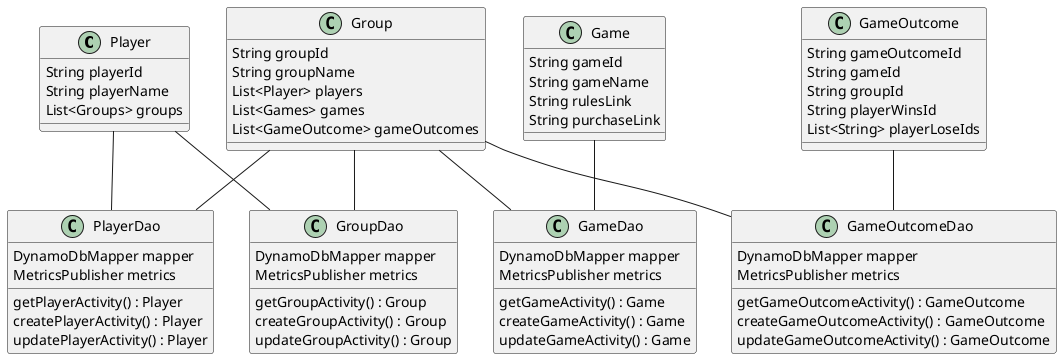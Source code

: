 @startuml

Player -- PlayerDao
Player -- GroupDao
Group -- GroupDao
Group -- GameDao
Group -- PlayerDao
Group -- GameOutcomeDao
Game -- GameDao
GameOutcome -- GameOutcomeDao

class Player {
String playerId
String playerName
List<Groups> groups
}

class Group {
String groupId
String groupName
List<Player> players
List<Games> games
List<GameOutcome> gameOutcomes
}

class Game {
String gameId
String gameName
String rulesLink
String purchaseLink
}

class GameOutcome {
String gameOutcomeId
String gameId
String groupId
String playerWinsId
List<String> playerLoseIds
}

class PlayerDao {
DynamoDbMapper mapper
MetricsPublisher metrics
getPlayerActivity() : Player
createPlayerActivity() : Player
updatePlayerActivity() : Player
}

class GroupDao {
DynamoDbMapper mapper
MetricsPublisher metrics
getGroupActivity() : Group
createGroupActivity() : Group
updateGroupActivity() : Group
}

class GameDao {
DynamoDbMapper mapper
MetricsPublisher metrics
getGameActivity() : Game
createGameActivity() : Game
updateGameActivity() : Game
}

class GameOutcomeDao {
DynamoDbMapper mapper
MetricsPublisher metrics
getGameOutcomeActivity() : GameOutcome
createGameOutcomeActivity() : GameOutcome
updateGameOutcomeActivity() : GameOutcome
}
@enduml